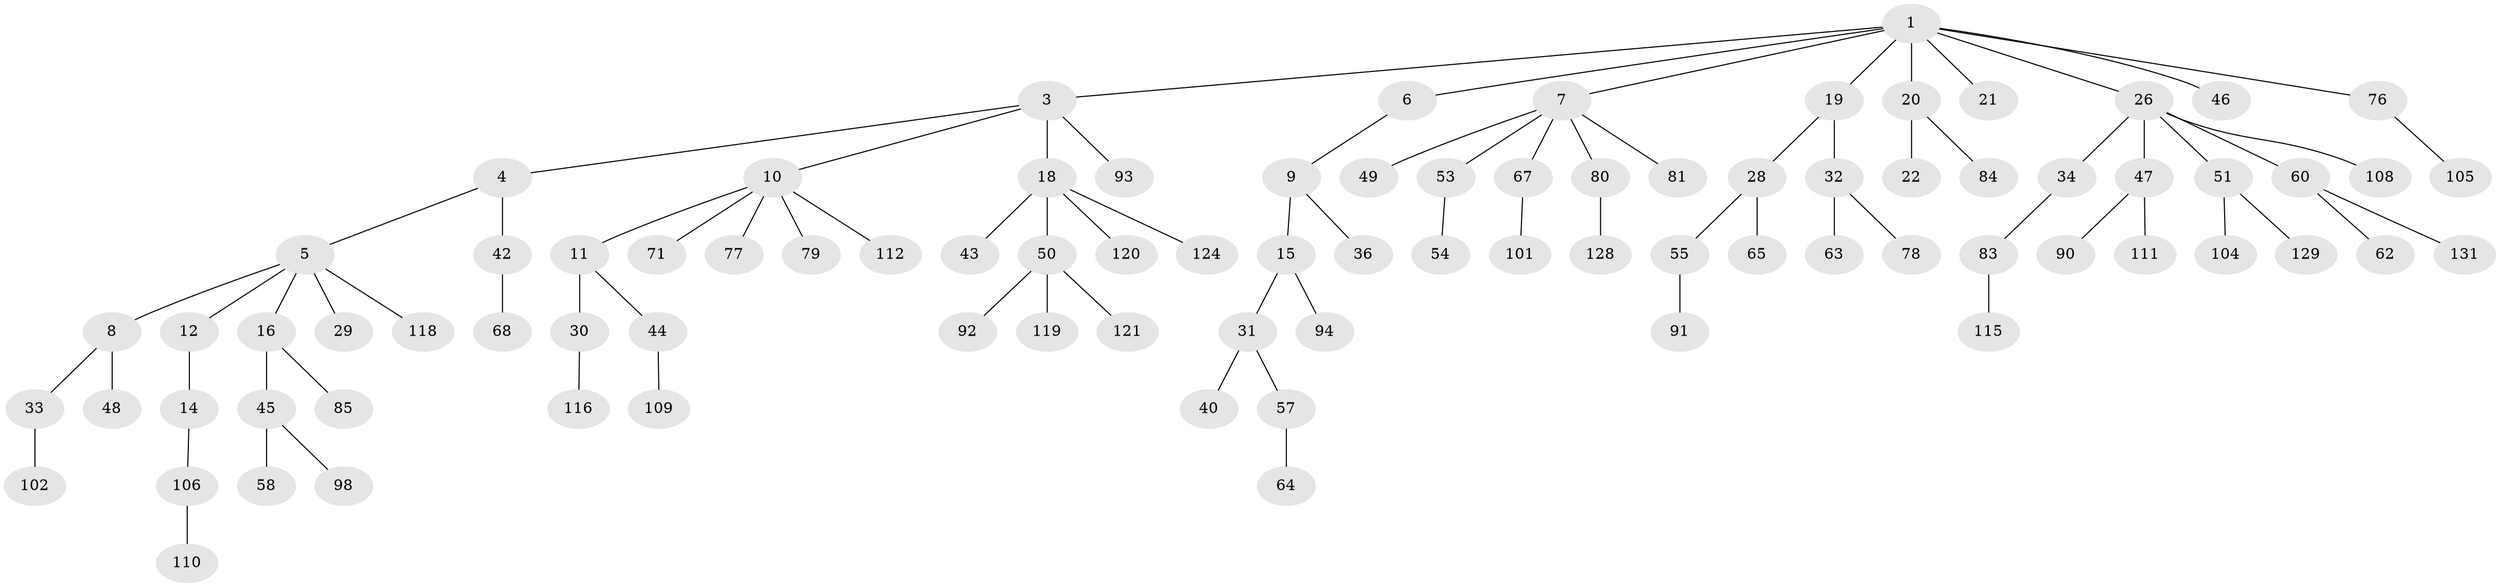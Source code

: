 // original degree distribution, {8: 0.007633587786259542, 3: 0.13740458015267176, 6: 0.030534351145038167, 2: 0.31297709923664124, 4: 0.05343511450381679, 1: 0.45038167938931295, 5: 0.007633587786259542}
// Generated by graph-tools (version 1.1) at 2025/42/03/06/25 10:42:05]
// undirected, 87 vertices, 86 edges
graph export_dot {
graph [start="1"]
  node [color=gray90,style=filled];
  1 [super="+2"];
  3 [super="+52"];
  4 [super="+24"];
  5 [super="+25"];
  6;
  7 [super="+17"];
  8 [super="+23"];
  9 [super="+75"];
  10 [super="+13"];
  11;
  12 [super="+86"];
  14 [super="+38"];
  15 [super="+89"];
  16 [super="+39"];
  18 [super="+41"];
  19 [super="+70"];
  20 [super="+73"];
  21;
  22 [super="+27"];
  26 [super="+35"];
  28 [super="+82"];
  29;
  30 [super="+56"];
  31 [super="+74"];
  32 [super="+37"];
  33;
  34;
  36;
  40;
  42 [super="+97"];
  43 [super="+123"];
  44 [super="+87"];
  45 [super="+125"];
  46 [super="+127"];
  47 [super="+69"];
  48;
  49 [super="+117"];
  50 [super="+61"];
  51 [super="+66"];
  53;
  54;
  55 [super="+59"];
  57;
  58;
  60 [super="+114"];
  62;
  63;
  64;
  65;
  67;
  68;
  71 [super="+72"];
  76 [super="+99"];
  77;
  78 [super="+88"];
  79 [super="+96"];
  80 [super="+95"];
  81;
  83;
  84 [super="+100"];
  85;
  90 [super="+113"];
  91;
  92;
  93;
  94;
  98 [super="+103"];
  101 [super="+122"];
  102;
  104;
  105;
  106 [super="+107"];
  108;
  109;
  110;
  111;
  112;
  115;
  116;
  118;
  119;
  120 [super="+126"];
  121;
  124;
  128 [super="+130"];
  129;
  131;
  1 -- 3;
  1 -- 6;
  1 -- 7;
  1 -- 21;
  1 -- 26;
  1 -- 46;
  1 -- 76;
  1 -- 19;
  1 -- 20;
  3 -- 4;
  3 -- 10;
  3 -- 18;
  3 -- 93;
  4 -- 5;
  4 -- 42;
  5 -- 8;
  5 -- 12;
  5 -- 16;
  5 -- 118;
  5 -- 29;
  6 -- 9;
  7 -- 80;
  7 -- 49;
  7 -- 81;
  7 -- 67;
  7 -- 53;
  8 -- 33;
  8 -- 48;
  9 -- 15;
  9 -- 36;
  10 -- 11;
  10 -- 71;
  10 -- 79;
  10 -- 112;
  10 -- 77;
  11 -- 30;
  11 -- 44;
  12 -- 14;
  14 -- 106;
  15 -- 31;
  15 -- 94;
  16 -- 45;
  16 -- 85;
  18 -- 120;
  18 -- 124;
  18 -- 43;
  18 -- 50;
  19 -- 28;
  19 -- 32;
  20 -- 22;
  20 -- 84;
  26 -- 34;
  26 -- 51;
  26 -- 60;
  26 -- 108;
  26 -- 47;
  28 -- 55;
  28 -- 65;
  30 -- 116;
  31 -- 40;
  31 -- 57;
  32 -- 63;
  32 -- 78;
  33 -- 102;
  34 -- 83;
  42 -- 68;
  44 -- 109;
  45 -- 58;
  45 -- 98;
  47 -- 111;
  47 -- 90;
  50 -- 119;
  50 -- 121;
  50 -- 92;
  51 -- 129;
  51 -- 104;
  53 -- 54;
  55 -- 91;
  57 -- 64;
  60 -- 62;
  60 -- 131;
  67 -- 101;
  76 -- 105;
  80 -- 128;
  83 -- 115;
  106 -- 110;
}
